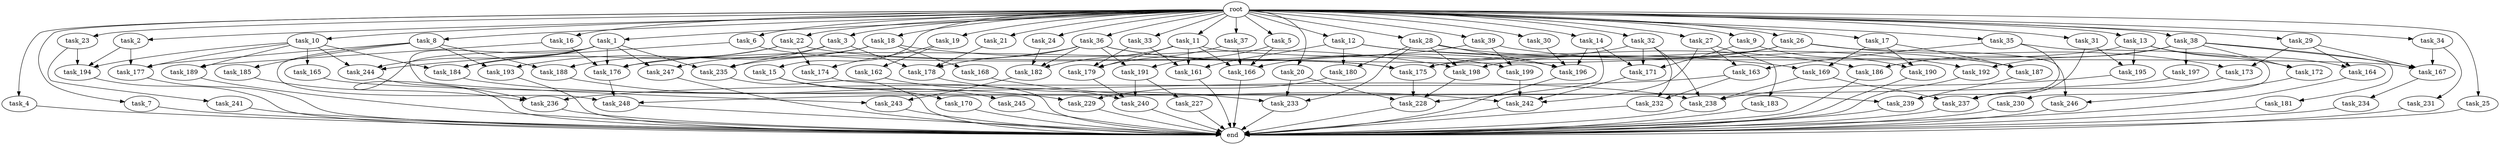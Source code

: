 digraph G {
  root [size="0.000000"];
  task_1 [size="1.024000"];
  task_2 [size="1.024000"];
  task_3 [size="1.024000"];
  task_4 [size="1.024000"];
  task_5 [size="1.024000"];
  task_6 [size="1.024000"];
  task_7 [size="1.024000"];
  task_8 [size="1.024000"];
  task_9 [size="1.024000"];
  task_10 [size="1.024000"];
  task_11 [size="1.024000"];
  task_12 [size="1.024000"];
  task_13 [size="1.024000"];
  task_14 [size="1.024000"];
  task_15 [size="1.024000"];
  task_16 [size="1.024000"];
  task_17 [size="1.024000"];
  task_18 [size="1.024000"];
  task_19 [size="1.024000"];
  task_20 [size="1.024000"];
  task_21 [size="1.024000"];
  task_22 [size="1.024000"];
  task_23 [size="1.024000"];
  task_24 [size="1.024000"];
  task_25 [size="1.024000"];
  task_26 [size="1.024000"];
  task_27 [size="1.024000"];
  task_28 [size="1.024000"];
  task_29 [size="1.024000"];
  task_30 [size="1.024000"];
  task_31 [size="1.024000"];
  task_32 [size="1.024000"];
  task_33 [size="1.024000"];
  task_34 [size="1.024000"];
  task_35 [size="1.024000"];
  task_36 [size="1.024000"];
  task_37 [size="1.024000"];
  task_38 [size="1.024000"];
  task_39 [size="1.024000"];
  task_161 [size="1795296329.728000"];
  task_162 [size="549755813.888000"];
  task_163 [size="523986010.112000"];
  task_164 [size="773094113.280000"];
  task_165 [size="695784701.952000"];
  task_166 [size="884763262.976000"];
  task_167 [size="1151051235.328000"];
  task_168 [size="858993459.200000"];
  task_169 [size="1717986918.400000"];
  task_170 [size="137438953.472000"];
  task_171 [size="1554778161.152000"];
  task_172 [size="1554778161.152000"];
  task_173 [size="627065225.216000"];
  task_174 [size="687194767.360000"];
  task_175 [size="1563368095.744000"];
  task_176 [size="1735166787.584000"];
  task_177 [size="2087354105.856000"];
  task_178 [size="987842478.080000"];
  task_179 [size="970662608.896000"];
  task_180 [size="1279900254.208000"];
  task_181 [size="858993459.200000"];
  task_182 [size="369367187.456000"];
  task_183 [size="214748364.800000"];
  task_184 [size="1382979469.312000"];
  task_185 [size="695784701.952000"];
  task_186 [size="1717986918.400000"];
  task_187 [size="1554778161.152000"];
  task_188 [size="833223655.424000"];
  task_189 [size="1116691496.960000"];
  task_190 [size="1408749273.088000"];
  task_191 [size="154618822.656000"];
  task_192 [size="1279900254.208000"];
  task_193 [size="1554778161.152000"];
  task_194 [size="1941325217.792000"];
  task_195 [size="1554778161.152000"];
  task_196 [size="1228360646.656000"];
  task_197 [size="858993459.200000"];
  task_198 [size="1829656068.096000"];
  task_199 [size="773094113.280000"];
  task_227 [size="858993459.200000"];
  task_228 [size="1632087572.480000"];
  task_229 [size="1408749273.088000"];
  task_230 [size="309237645.312000"];
  task_231 [size="137438953.472000"];
  task_232 [size="1116691496.960000"];
  task_233 [size="1254130450.432000"];
  task_234 [size="549755813.888000"];
  task_235 [size="841813590.016000"];
  task_236 [size="1185410973.696000"];
  task_237 [size="2267742732.288000"];
  task_238 [size="1769526525.952000"];
  task_239 [size="1382979469.312000"];
  task_240 [size="1958505086.976000"];
  task_241 [size="549755813.888000"];
  task_242 [size="1657857376.256000"];
  task_243 [size="858993459.200000"];
  task_244 [size="1279900254.208000"];
  task_245 [size="137438953.472000"];
  task_246 [size="687194767.360000"];
  task_247 [size="1408749273.088000"];
  task_248 [size="1692217114.624000"];
  end [size="0.000000"];

  root -> task_1 [size="1.000000"];
  root -> task_2 [size="1.000000"];
  root -> task_3 [size="1.000000"];
  root -> task_4 [size="1.000000"];
  root -> task_5 [size="1.000000"];
  root -> task_6 [size="1.000000"];
  root -> task_7 [size="1.000000"];
  root -> task_8 [size="1.000000"];
  root -> task_9 [size="1.000000"];
  root -> task_10 [size="1.000000"];
  root -> task_11 [size="1.000000"];
  root -> task_12 [size="1.000000"];
  root -> task_13 [size="1.000000"];
  root -> task_14 [size="1.000000"];
  root -> task_15 [size="1.000000"];
  root -> task_16 [size="1.000000"];
  root -> task_17 [size="1.000000"];
  root -> task_18 [size="1.000000"];
  root -> task_19 [size="1.000000"];
  root -> task_20 [size="1.000000"];
  root -> task_21 [size="1.000000"];
  root -> task_22 [size="1.000000"];
  root -> task_23 [size="1.000000"];
  root -> task_24 [size="1.000000"];
  root -> task_25 [size="1.000000"];
  root -> task_26 [size="1.000000"];
  root -> task_27 [size="1.000000"];
  root -> task_28 [size="1.000000"];
  root -> task_29 [size="1.000000"];
  root -> task_30 [size="1.000000"];
  root -> task_31 [size="1.000000"];
  root -> task_32 [size="1.000000"];
  root -> task_33 [size="1.000000"];
  root -> task_34 [size="1.000000"];
  root -> task_35 [size="1.000000"];
  root -> task_36 [size="1.000000"];
  root -> task_37 [size="1.000000"];
  root -> task_38 [size="1.000000"];
  root -> task_39 [size="1.000000"];
  task_1 -> task_176 [size="536870912.000000"];
  task_1 -> task_184 [size="536870912.000000"];
  task_1 -> task_235 [size="536870912.000000"];
  task_1 -> task_236 [size="536870912.000000"];
  task_1 -> task_243 [size="536870912.000000"];
  task_1 -> task_244 [size="536870912.000000"];
  task_1 -> task_247 [size="536870912.000000"];
  task_2 -> task_177 [size="679477248.000000"];
  task_2 -> task_194 [size="679477248.000000"];
  task_3 -> task_176 [size="209715200.000000"];
  task_3 -> task_178 [size="209715200.000000"];
  task_3 -> task_235 [size="209715200.000000"];
  task_4 -> end [size="1.000000"];
  task_5 -> task_166 [size="75497472.000000"];
  task_5 -> task_191 [size="75497472.000000"];
  task_6 -> task_175 [size="33554432.000000"];
  task_6 -> task_244 [size="33554432.000000"];
  task_7 -> end [size="1.000000"];
  task_8 -> task_177 [size="679477248.000000"];
  task_8 -> task_185 [size="679477248.000000"];
  task_8 -> task_188 [size="679477248.000000"];
  task_8 -> task_193 [size="679477248.000000"];
  task_8 -> task_248 [size="679477248.000000"];
  task_9 -> task_171 [size="536870912.000000"];
  task_9 -> task_190 [size="536870912.000000"];
  task_10 -> task_165 [size="679477248.000000"];
  task_10 -> task_177 [size="679477248.000000"];
  task_10 -> task_184 [size="679477248.000000"];
  task_10 -> task_189 [size="679477248.000000"];
  task_10 -> task_194 [size="679477248.000000"];
  task_10 -> task_244 [size="679477248.000000"];
  task_11 -> task_161 [size="75497472.000000"];
  task_11 -> task_166 [size="75497472.000000"];
  task_11 -> task_167 [size="75497472.000000"];
  task_11 -> task_179 [size="75497472.000000"];
  task_11 -> task_182 [size="75497472.000000"];
  task_12 -> task_161 [size="838860800.000000"];
  task_12 -> task_169 [size="838860800.000000"];
  task_12 -> task_180 [size="838860800.000000"];
  task_12 -> task_186 [size="838860800.000000"];
  task_13 -> task_164 [size="679477248.000000"];
  task_13 -> task_172 [size="679477248.000000"];
  task_13 -> task_175 [size="679477248.000000"];
  task_13 -> task_195 [size="679477248.000000"];
  task_14 -> task_171 [size="301989888.000000"];
  task_14 -> task_196 [size="301989888.000000"];
  task_14 -> task_228 [size="301989888.000000"];
  task_15 -> task_170 [size="134217728.000000"];
  task_15 -> task_245 [size="134217728.000000"];
  task_16 -> task_176 [size="411041792.000000"];
  task_16 -> task_189 [size="411041792.000000"];
  task_17 -> task_169 [size="838860800.000000"];
  task_17 -> task_187 [size="838860800.000000"];
  task_17 -> task_190 [size="838860800.000000"];
  task_18 -> task_168 [size="838860800.000000"];
  task_18 -> task_193 [size="838860800.000000"];
  task_18 -> task_198 [size="838860800.000000"];
  task_18 -> task_247 [size="838860800.000000"];
  task_19 -> task_162 [size="536870912.000000"];
  task_19 -> task_174 [size="536870912.000000"];
  task_20 -> task_228 [size="679477248.000000"];
  task_20 -> task_233 [size="679477248.000000"];
  task_21 -> task_178 [size="679477248.000000"];
  task_22 -> task_174 [size="134217728.000000"];
  task_22 -> task_175 [size="134217728.000000"];
  task_22 -> task_184 [size="134217728.000000"];
  task_22 -> task_188 [size="134217728.000000"];
  task_23 -> task_194 [size="536870912.000000"];
  task_23 -> task_241 [size="536870912.000000"];
  task_24 -> task_182 [size="209715200.000000"];
  task_25 -> end [size="1.000000"];
  task_26 -> task_173 [size="536870912.000000"];
  task_26 -> task_176 [size="536870912.000000"];
  task_26 -> task_198 [size="536870912.000000"];
  task_26 -> task_246 [size="536870912.000000"];
  task_27 -> task_163 [size="209715200.000000"];
  task_27 -> task_183 [size="209715200.000000"];
  task_27 -> task_242 [size="209715200.000000"];
  task_28 -> task_180 [size="411041792.000000"];
  task_28 -> task_192 [size="411041792.000000"];
  task_28 -> task_196 [size="411041792.000000"];
  task_28 -> task_198 [size="411041792.000000"];
  task_28 -> task_233 [size="411041792.000000"];
  task_29 -> task_164 [size="75497472.000000"];
  task_29 -> task_167 [size="75497472.000000"];
  task_29 -> task_173 [size="75497472.000000"];
  task_30 -> task_196 [size="411041792.000000"];
  task_31 -> task_195 [size="838860800.000000"];
  task_31 -> task_237 [size="838860800.000000"];
  task_32 -> task_171 [size="679477248.000000"];
  task_32 -> task_175 [size="679477248.000000"];
  task_32 -> task_232 [size="679477248.000000"];
  task_32 -> task_238 [size="679477248.000000"];
  task_33 -> task_161 [size="838860800.000000"];
  task_33 -> task_179 [size="838860800.000000"];
  task_34 -> task_167 [size="134217728.000000"];
  task_34 -> task_231 [size="134217728.000000"];
  task_35 -> task_163 [size="301989888.000000"];
  task_35 -> task_230 [size="301989888.000000"];
  task_35 -> task_239 [size="301989888.000000"];
  task_36 -> task_178 [size="75497472.000000"];
  task_36 -> task_182 [size="75497472.000000"];
  task_36 -> task_191 [size="75497472.000000"];
  task_36 -> task_196 [size="75497472.000000"];
  task_36 -> task_199 [size="75497472.000000"];
  task_36 -> task_235 [size="75497472.000000"];
  task_37 -> task_166 [size="33554432.000000"];
  task_37 -> task_179 [size="33554432.000000"];
  task_38 -> task_167 [size="838860800.000000"];
  task_38 -> task_172 [size="838860800.000000"];
  task_38 -> task_181 [size="838860800.000000"];
  task_38 -> task_186 [size="838860800.000000"];
  task_38 -> task_192 [size="838860800.000000"];
  task_38 -> task_197 [size="838860800.000000"];
  task_39 -> task_166 [size="679477248.000000"];
  task_39 -> task_187 [size="679477248.000000"];
  task_39 -> task_199 [size="679477248.000000"];
  task_161 -> end [size="1.000000"];
  task_162 -> task_240 [size="536870912.000000"];
  task_163 -> task_232 [size="411041792.000000"];
  task_163 -> task_236 [size="411041792.000000"];
  task_164 -> end [size="1.000000"];
  task_165 -> task_239 [size="838860800.000000"];
  task_166 -> end [size="1.000000"];
  task_167 -> task_234 [size="536870912.000000"];
  task_168 -> task_242 [size="536870912.000000"];
  task_169 -> task_237 [size="536870912.000000"];
  task_169 -> task_238 [size="536870912.000000"];
  task_170 -> end [size="1.000000"];
  task_171 -> task_242 [size="838860800.000000"];
  task_172 -> task_246 [size="134217728.000000"];
  task_173 -> task_237 [size="838860800.000000"];
  task_174 -> end [size="1.000000"];
  task_175 -> task_228 [size="536870912.000000"];
  task_176 -> task_248 [size="134217728.000000"];
  task_177 -> end [size="1.000000"];
  task_178 -> task_233 [size="134217728.000000"];
  task_179 -> task_240 [size="536870912.000000"];
  task_180 -> task_229 [size="838860800.000000"];
  task_181 -> end [size="1.000000"];
  task_182 -> task_243 [size="301989888.000000"];
  task_183 -> end [size="1.000000"];
  task_184 -> task_238 [size="301989888.000000"];
  task_185 -> task_236 [size="209715200.000000"];
  task_186 -> end [size="1.000000"];
  task_187 -> task_239 [size="209715200.000000"];
  task_188 -> task_229 [size="536870912.000000"];
  task_189 -> end [size="1.000000"];
  task_190 -> end [size="1.000000"];
  task_191 -> task_227 [size="838860800.000000"];
  task_191 -> task_240 [size="838860800.000000"];
  task_192 -> end [size="1.000000"];
  task_193 -> end [size="1.000000"];
  task_194 -> end [size="1.000000"];
  task_195 -> task_238 [size="209715200.000000"];
  task_196 -> end [size="1.000000"];
  task_197 -> task_248 [size="838860800.000000"];
  task_198 -> task_228 [size="75497472.000000"];
  task_199 -> task_242 [size="33554432.000000"];
  task_227 -> end [size="1.000000"];
  task_228 -> end [size="1.000000"];
  task_229 -> end [size="1.000000"];
  task_230 -> end [size="1.000000"];
  task_231 -> end [size="1.000000"];
  task_232 -> end [size="1.000000"];
  task_233 -> end [size="1.000000"];
  task_234 -> end [size="1.000000"];
  task_235 -> end [size="1.000000"];
  task_236 -> end [size="1.000000"];
  task_237 -> end [size="1.000000"];
  task_238 -> end [size="1.000000"];
  task_239 -> end [size="1.000000"];
  task_240 -> end [size="1.000000"];
  task_241 -> end [size="1.000000"];
  task_242 -> end [size="1.000000"];
  task_243 -> end [size="1.000000"];
  task_244 -> end [size="1.000000"];
  task_245 -> end [size="1.000000"];
  task_246 -> end [size="1.000000"];
  task_247 -> end [size="1.000000"];
  task_248 -> end [size="1.000000"];
}
